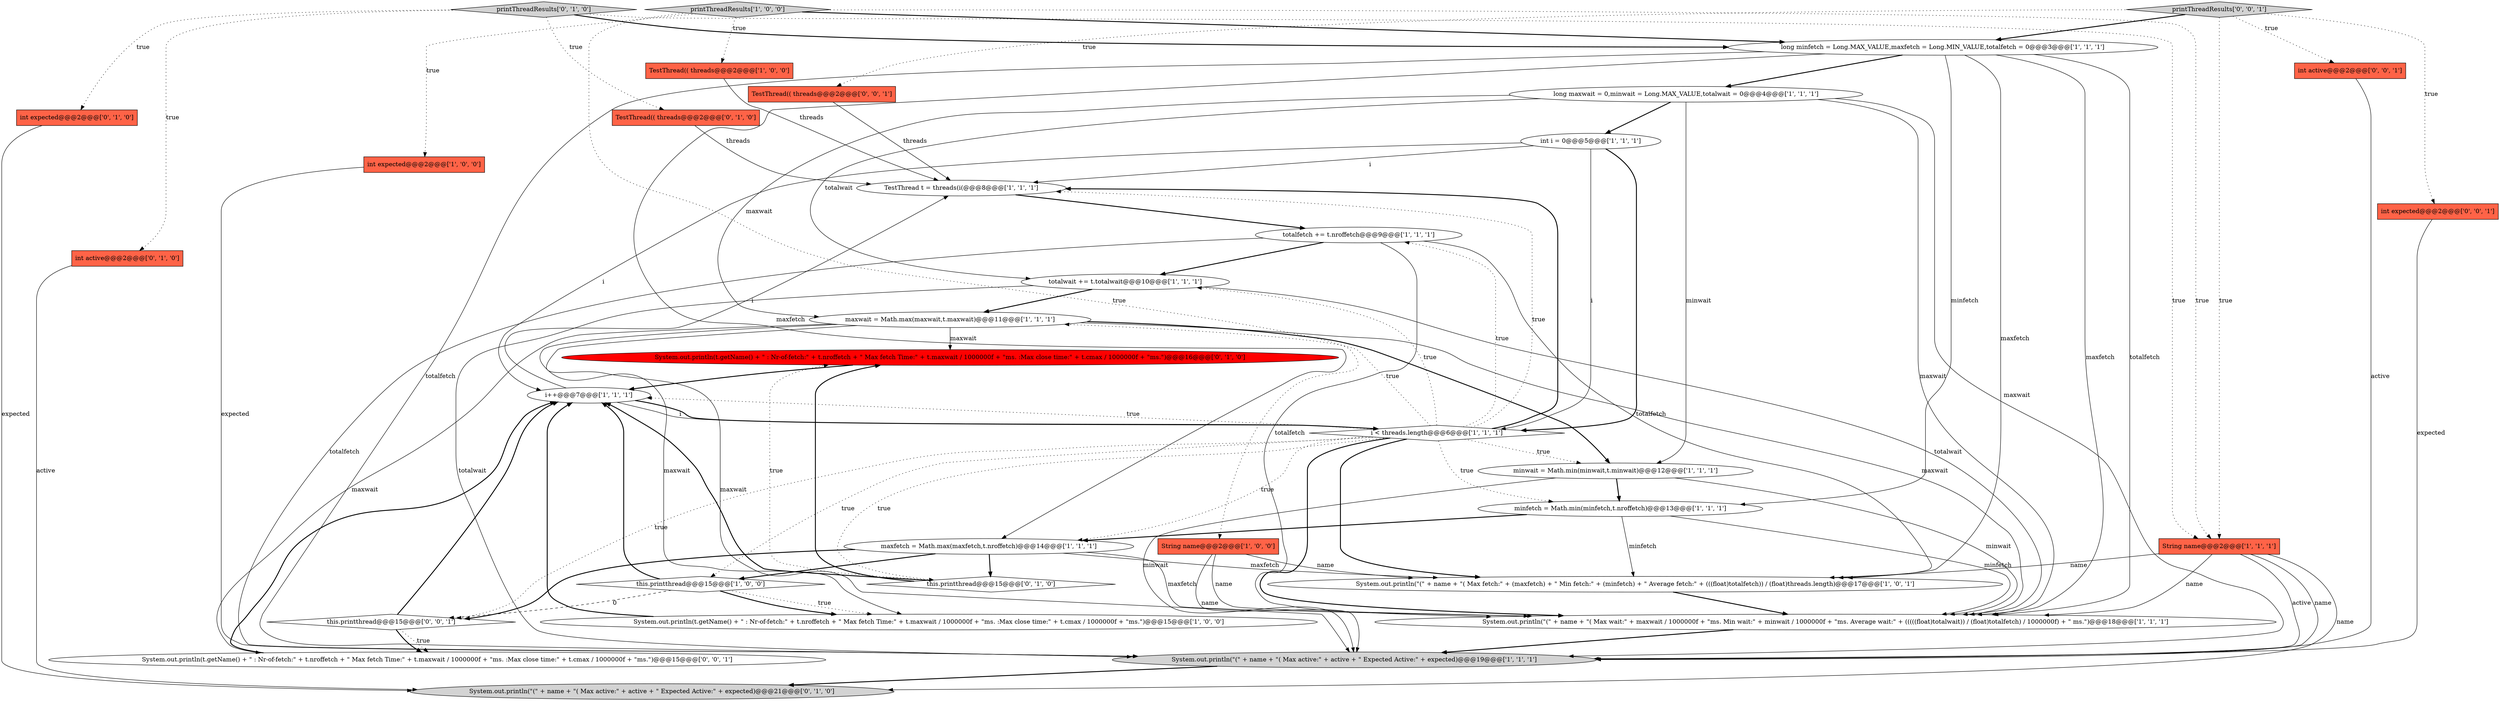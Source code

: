 digraph {
31 [style = filled, label = "int active@@@2@@@['0', '0', '1']", fillcolor = tomato, shape = box image = "AAA0AAABBB3BBB"];
20 [style = filled, label = "int i = 0@@@5@@@['1', '1', '1']", fillcolor = white, shape = ellipse image = "AAA0AAABBB1BBB"];
3 [style = filled, label = "maxwait = Math.max(maxwait,t.maxwait)@@@11@@@['1', '1', '1']", fillcolor = white, shape = ellipse image = "AAA0AAABBB1BBB"];
5 [style = filled, label = "System.out.println(\"(\" + name + \"( Max active:\" + active + \" Expected Active:\" + expected)@@@19@@@['1', '1', '1']", fillcolor = lightgray, shape = ellipse image = "AAA0AAABBB1BBB"];
34 [style = filled, label = "TestThread(( threads@@@2@@@['0', '0', '1']", fillcolor = tomato, shape = box image = "AAA0AAABBB3BBB"];
7 [style = filled, label = "maxfetch = Math.max(maxfetch,t.nroffetch)@@@14@@@['1', '1', '1']", fillcolor = white, shape = ellipse image = "AAA0AAABBB1BBB"];
25 [style = filled, label = "int expected@@@2@@@['0', '1', '0']", fillcolor = tomato, shape = box image = "AAA0AAABBB2BBB"];
14 [style = filled, label = "minfetch = Math.min(minfetch,t.nroffetch)@@@13@@@['1', '1', '1']", fillcolor = white, shape = ellipse image = "AAA0AAABBB1BBB"];
27 [style = filled, label = "System.out.println(t.getName() + \" : Nr-of-fetch:\" + t.nroffetch + \" Max fetch Time:\" + t.maxwait / 1000000f + \"ms. :Max close time:\" + t.cmax / 1000000f + \"ms.\")@@@16@@@['0', '1', '0']", fillcolor = red, shape = ellipse image = "AAA1AAABBB2BBB"];
32 [style = filled, label = "this.printthread@@@15@@@['0', '0', '1']", fillcolor = white, shape = diamond image = "AAA0AAABBB3BBB"];
9 [style = filled, label = "i++@@@7@@@['1', '1', '1']", fillcolor = white, shape = ellipse image = "AAA0AAABBB1BBB"];
6 [style = filled, label = "System.out.println(t.getName() + \" : Nr-of-fetch:\" + t.nroffetch + \" Max fetch Time:\" + t.maxwait / 1000000f + \"ms. :Max close time:\" + t.cmax / 1000000f + \"ms.\")@@@15@@@['1', '0', '0']", fillcolor = white, shape = ellipse image = "AAA0AAABBB1BBB"];
12 [style = filled, label = "long maxwait = 0,minwait = Long.MAX_VALUE,totalwait = 0@@@4@@@['1', '1', '1']", fillcolor = white, shape = ellipse image = "AAA0AAABBB1BBB"];
15 [style = filled, label = "String name@@@2@@@['1', '1', '1']", fillcolor = tomato, shape = box image = "AAA0AAABBB1BBB"];
19 [style = filled, label = "System.out.println(\"(\" + name + \"( Max wait:\" + maxwait / 1000000f + \"ms. Min wait:\" + minwait / 1000000f + \"ms. Average wait:\" + (((((float)totalwait)) / (float)totalfetch) / 1000000f) + \" ms.\")@@@18@@@['1', '1', '1']", fillcolor = white, shape = ellipse image = "AAA0AAABBB1BBB"];
23 [style = filled, label = "int active@@@2@@@['0', '1', '0']", fillcolor = tomato, shape = box image = "AAA0AAABBB2BBB"];
11 [style = filled, label = "String name@@@2@@@['1', '0', '0']", fillcolor = tomato, shape = box image = "AAA0AAABBB1BBB"];
13 [style = filled, label = "minwait = Math.min(minwait,t.minwait)@@@12@@@['1', '1', '1']", fillcolor = white, shape = ellipse image = "AAA0AAABBB1BBB"];
29 [style = filled, label = "int expected@@@2@@@['0', '0', '1']", fillcolor = tomato, shape = box image = "AAA0AAABBB3BBB"];
16 [style = filled, label = "TestThread t = threads(i(@@@8@@@['1', '1', '1']", fillcolor = white, shape = ellipse image = "AAA0AAABBB1BBB"];
10 [style = filled, label = "printThreadResults['1', '0', '0']", fillcolor = lightgray, shape = diamond image = "AAA0AAABBB1BBB"];
1 [style = filled, label = "i < threads.length@@@6@@@['1', '1', '1']", fillcolor = white, shape = diamond image = "AAA0AAABBB1BBB"];
26 [style = filled, label = "TestThread(( threads@@@2@@@['0', '1', '0']", fillcolor = tomato, shape = box image = "AAA0AAABBB2BBB"];
33 [style = filled, label = "printThreadResults['0', '0', '1']", fillcolor = lightgray, shape = diamond image = "AAA0AAABBB3BBB"];
21 [style = filled, label = "this.printthread@@@15@@@['1', '0', '0']", fillcolor = white, shape = diamond image = "AAA0AAABBB1BBB"];
17 [style = filled, label = "totalfetch += t.nroffetch@@@9@@@['1', '1', '1']", fillcolor = white, shape = ellipse image = "AAA0AAABBB1BBB"];
22 [style = filled, label = "printThreadResults['0', '1', '0']", fillcolor = lightgray, shape = diamond image = "AAA0AAABBB2BBB"];
30 [style = filled, label = "System.out.println(t.getName() + \" : Nr-of-fetch:\" + t.nroffetch + \" Max fetch Time:\" + t.maxwait / 1000000f + \"ms. :Max close time:\" + t.cmax / 1000000f + \"ms.\")@@@15@@@['0', '0', '1']", fillcolor = white, shape = ellipse image = "AAA0AAABBB3BBB"];
8 [style = filled, label = "System.out.println(\"(\" + name + \"( Max fetch:\" + (maxfetch) + \" Min fetch:\" + (minfetch) + \" Average fetch:\" + (((float)totalfetch)) / (float)threads.length)@@@17@@@['1', '0', '1']", fillcolor = white, shape = ellipse image = "AAA0AAABBB1BBB"];
4 [style = filled, label = "long minfetch = Long.MAX_VALUE,maxfetch = Long.MIN_VALUE,totalfetch = 0@@@3@@@['1', '1', '1']", fillcolor = white, shape = ellipse image = "AAA0AAABBB1BBB"];
2 [style = filled, label = "int expected@@@2@@@['1', '0', '0']", fillcolor = tomato, shape = box image = "AAA0AAABBB1BBB"];
0 [style = filled, label = "TestThread(( threads@@@2@@@['1', '0', '0']", fillcolor = tomato, shape = box image = "AAA0AAABBB1BBB"];
18 [style = filled, label = "totalwait += t.totalwait@@@10@@@['1', '1', '1']", fillcolor = white, shape = ellipse image = "AAA0AAABBB1BBB"];
24 [style = filled, label = "System.out.println(\"(\" + name + \"( Max active:\" + active + \" Expected Active:\" + expected)@@@21@@@['0', '1', '0']", fillcolor = lightgray, shape = ellipse image = "AAA0AAABBB2BBB"];
28 [style = filled, label = "this.printthread@@@15@@@['0', '1', '0']", fillcolor = white, shape = diamond image = "AAA0AAABBB2BBB"];
29->5 [style = solid, label="expected"];
18->3 [style = bold, label=""];
7->32 [style = bold, label=""];
3->19 [style = solid, label="maxwait"];
27->9 [style = bold, label=""];
1->21 [style = dotted, label="true"];
28->9 [style = bold, label=""];
9->1 [style = solid, label="i"];
7->8 [style = solid, label="maxfetch"];
14->7 [style = bold, label=""];
22->4 [style = bold, label=""];
1->3 [style = dotted, label="true"];
1->13 [style = dotted, label="true"];
19->5 [style = bold, label=""];
11->5 [style = solid, label="name"];
14->8 [style = solid, label="minfetch"];
11->19 [style = solid, label="name"];
13->5 [style = solid, label="minwait"];
23->24 [style = solid, label="active"];
12->5 [style = solid, label="maxwait"];
32->30 [style = dotted, label="true"];
20->1 [style = solid, label="i"];
28->27 [style = dotted, label="true"];
3->30 [style = solid, label="maxwait"];
13->14 [style = bold, label=""];
31->5 [style = solid, label="active"];
18->5 [style = solid, label="totalwait"];
25->24 [style = solid, label="expected"];
22->23 [style = dotted, label="true"];
17->8 [style = solid, label="totalfetch"];
3->5 [style = solid, label="maxwait"];
9->16 [style = solid, label="i"];
16->17 [style = bold, label=""];
1->32 [style = dotted, label="true"];
15->5 [style = solid, label="active"];
21->32 [style = dashed, label="0"];
1->18 [style = dotted, label="true"];
18->19 [style = solid, label="totalwait"];
14->19 [style = solid, label="minfetch"];
21->9 [style = bold, label=""];
4->8 [style = solid, label="maxfetch"];
1->16 [style = bold, label=""];
4->5 [style = solid, label="totalfetch"];
10->0 [style = dotted, label="true"];
7->19 [style = solid, label="maxfetch"];
17->5 [style = solid, label="totalfetch"];
9->1 [style = bold, label=""];
1->19 [style = bold, label=""];
26->16 [style = solid, label="threads"];
1->28 [style = dotted, label="true"];
21->6 [style = dotted, label="true"];
33->31 [style = dotted, label="true"];
15->8 [style = solid, label="name"];
1->8 [style = bold, label=""];
1->17 [style = dotted, label="true"];
4->19 [style = solid, label="maxfetch"];
33->4 [style = bold, label=""];
22->25 [style = dotted, label="true"];
2->5 [style = solid, label="expected"];
12->20 [style = bold, label=""];
12->3 [style = solid, label="maxwait"];
30->9 [style = bold, label=""];
20->1 [style = bold, label=""];
32->30 [style = bold, label=""];
0->16 [style = solid, label="threads"];
32->9 [style = bold, label=""];
7->28 [style = bold, label=""];
22->26 [style = dotted, label="true"];
10->11 [style = dotted, label="true"];
20->16 [style = solid, label="i"];
10->2 [style = dotted, label="true"];
5->24 [style = bold, label=""];
1->9 [style = dotted, label="true"];
33->29 [style = dotted, label="true"];
13->19 [style = solid, label="minwait"];
4->12 [style = bold, label=""];
1->16 [style = dotted, label="true"];
4->19 [style = solid, label="totalfetch"];
15->5 [style = solid, label="name"];
22->15 [style = dotted, label="true"];
12->18 [style = solid, label="totalwait"];
3->27 [style = solid, label="maxwait"];
12->13 [style = solid, label="minwait"];
17->19 [style = solid, label="totalfetch"];
21->6 [style = bold, label=""];
8->19 [style = bold, label=""];
4->7 [style = solid, label="maxfetch"];
12->19 [style = solid, label="maxwait"];
34->16 [style = solid, label="threads"];
33->34 [style = dotted, label="true"];
1->14 [style = dotted, label="true"];
1->7 [style = dotted, label="true"];
10->15 [style = dotted, label="true"];
20->9 [style = solid, label="i"];
15->19 [style = solid, label="name"];
33->15 [style = dotted, label="true"];
10->4 [style = bold, label=""];
15->24 [style = solid, label="name"];
3->13 [style = bold, label=""];
7->21 [style = bold, label=""];
4->14 [style = solid, label="minfetch"];
28->27 [style = bold, label=""];
6->9 [style = bold, label=""];
11->8 [style = solid, label="name"];
3->6 [style = solid, label="maxwait"];
17->18 [style = bold, label=""];
}
